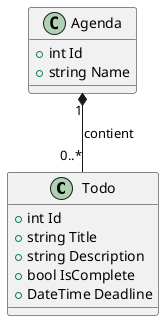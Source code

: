 @startuml evolution
class Todo {
    +int Id
    +string Title
    +string Description
    +bool IsComplete
    +DateTime Deadline
    ' +int? AgendaId pas besoin de le mettre direct dans l'UML
    ' +Agenda Agenda
}

class Agenda {
    +int Id
    +string Name
    ' +List<Todo> Todos
}

Agenda "1" *-- "0..*" Todo : contient
@enduml